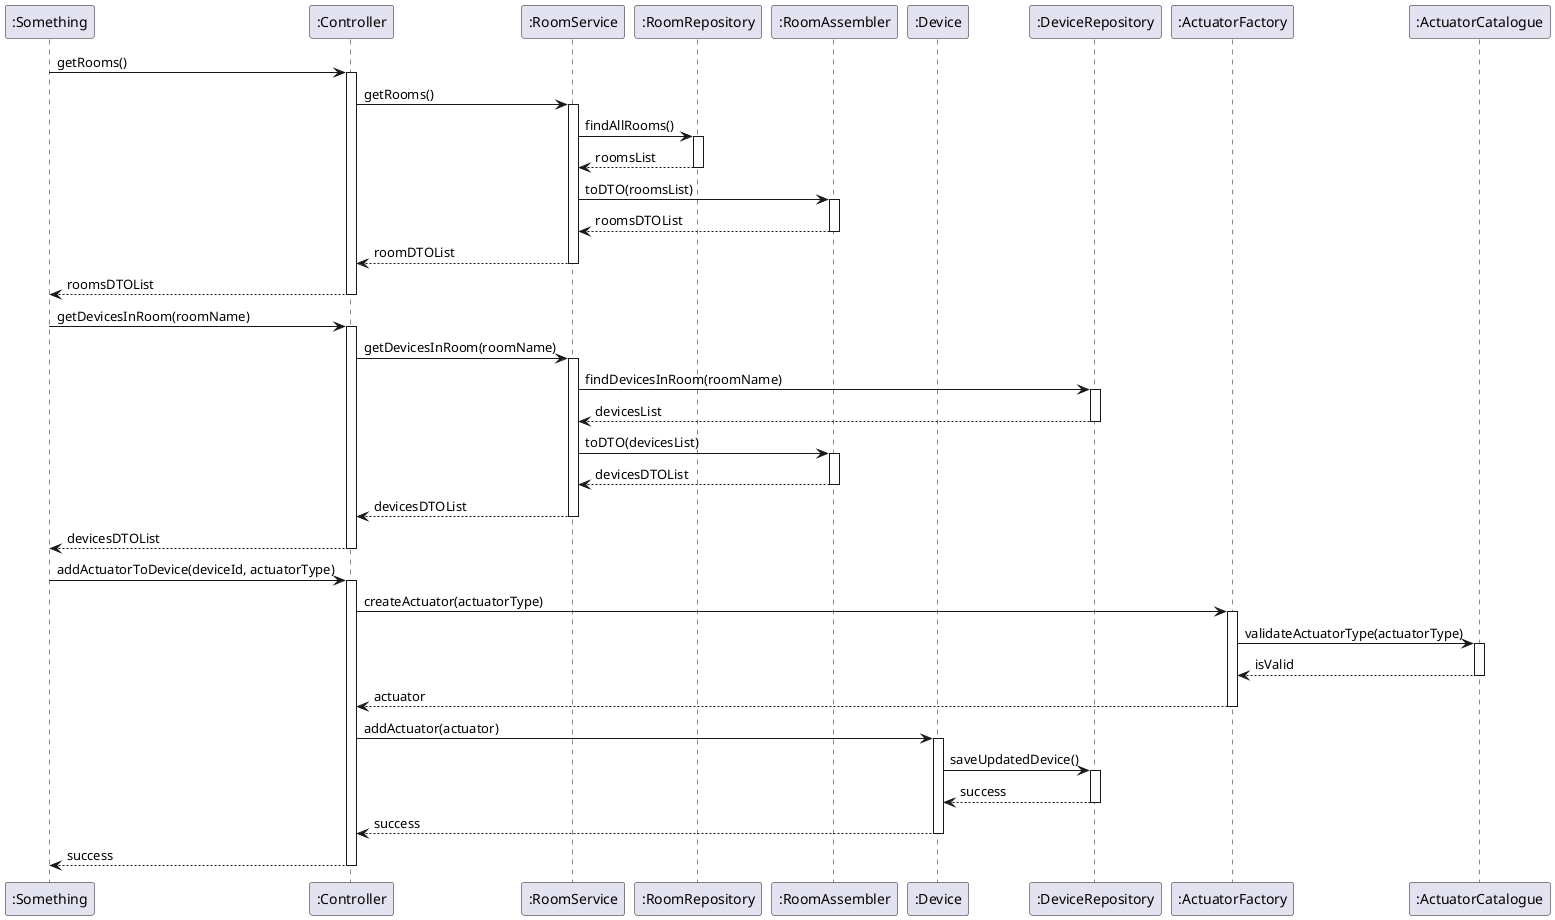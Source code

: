 @startuml
!pragma layout smetana
participant ":Something" as Client
participant ":Controller" as Controller
participant ":RoomService" as RoomService
participant ":RoomRepository" as RoomRepo
participant ":RoomAssembler" as RoomAssembler
participant ":Device" as Device
participant ":DeviceRepository" as DeviceRepo
participant ":ActuatorFactory" as ActuatorFactory
participant ":ActuatorCatalogue" as ActuatorCatalogue


Client -> Controller : getRooms()
activate Controller
Controller -> RoomService : getRooms()
activate RoomService
RoomService -> RoomRepo : findAllRooms()
activate RoomRepo
RoomRepo --> RoomService : roomsList
deactivate RoomRepo
RoomService -> RoomAssembler : toDTO(roomsList)
activate RoomAssembler
RoomAssembler --> RoomService : roomsDTOList
deactivate RoomAssembler
RoomService --> Controller : roomDTOList
deactivate RoomService
Controller --> Client : roomsDTOList
deactivate Controller

Client -> Controller : getDevicesInRoom(roomName)
'isto devia ir ao Device Repo?
activate Controller
Controller -> RoomService : getDevicesInRoom(roomName)
activate RoomService
RoomService -> DeviceRepo : findDevicesInRoom(roomName)
activate DeviceRepo
DeviceRepo --> RoomService : devicesList
deactivate DeviceRepo
RoomService -> RoomAssembler : toDTO(devicesList)
'tenho dúvidas sobre este método toDTO em RoomService
activate RoomAssembler
RoomAssembler --> RoomService : devicesDTOList
deactivate RoomAssembler
RoomService --> Controller : devicesDTOList
deactivate RoomService
Controller --> Client : devicesDTOList
deactivate Controller
Client -> Controller : addActuatorToDevice(deviceId, actuatorType)
activate Controller

Controller -> ActuatorFactory : createActuator(actuatorType)
activate ActuatorFactory
ActuatorFactory -> ActuatorCatalogue : validateActuatorType(actuatorType)
activate ActuatorCatalogue
ActuatorCatalogue --> ActuatorFactory : isValid
deactivate ActuatorCatalogue
ActuatorFactory --> Controller : actuator
deactivate ActuatorFactory

Controller -> Device : addActuator(actuator)
activate Device
Device -> DeviceRepo : saveUpdatedDevice()
activate DeviceRepo
DeviceRepo --> Device : success
deactivate DeviceRepo
Device --> Controller : success
deactivate Device
Controller --> Client : success
deactivate Controller
@enduml

@startuml
!pragma layout smetana
participant ":Something" as Client
participant ":Controller" as Controller
participant ":ActuatorFactory" as ActuatorFactory
participant ":ActuatorCatalogue" as ActuatorCatalogue
participant ":Device" as Device
participant ":DeviceRepository" as DeviceRepo

Client -> Controller : getAvailableActuatorTypes()
activate Controller
Controller -> ActuatorCatalogue : listActuatorTypes()
activate ActuatorCatalogue
ActuatorCatalogue --> Controller : typesList
deactivate ActuatorCatalogue
Controller --> Client : typesList
deactivate Controller

Client -> Controller : selectActuatorType(type)
activate Controller
Controller -> ActuatorCatalogue : getModelsForType(type)
activate ActuatorCatalogue
ActuatorCatalogue --> Controller : modelsList
deactivate ActuatorCatalogue
Controller --> Client : modelsList
deactivate Controller

Client -> Controller : addActuatorToDevice(deviceId, model)
activate Controller
Controller -> ActuatorFactory : createActuator(model)
activate ActuatorFactory
ActuatorFactory -> ActuatorCatalogue : validateActuatorModel(model)
activate ActuatorCatalogue
ActuatorCatalogue --> ActuatorFactory : isValid
deactivate ActuatorCatalogue
ActuatorFactory --> Controller : actuator
deactivate ActuatorFactory

Controller -> Device : addActuator(actuator)
activate Device
Device -> DeviceRepo : saveUpdatedDevice()
activate DeviceRepo
DeviceRepo --> Device : success
deactivate DeviceRepo
Device --> Controller : success
deactivate Device
Controller --> Client : success
deactivate Controller
@enduml

@startuml
actor Administrator
participant "UI/API Endpoint" as UI
participant "ActuatorTypeController" as Controller
participant "ActuatorTypeService" as Service
participant "ActuatorTypeFactory" as Factory
participant "ActuatorTypeRepository" as Repository
database "Database" as DB

Administrator -> UI : Request to create actuator type
UI -> Controller : Forward request
Controller -> Service : Request new actuator type creation
Service -> Factory : Create actuator type instance
Factory -> Service : Return new actuator type
Service -> Repository : Save actuator type
Repository -> DB : Persist actuator type
DB -> Repository : Confirmation
Repository -> Service : Success message
Service -> Controller : Actuator type created
Controller -> UI : Respond with success
UI -> Administrator : Display success message

@enduml



